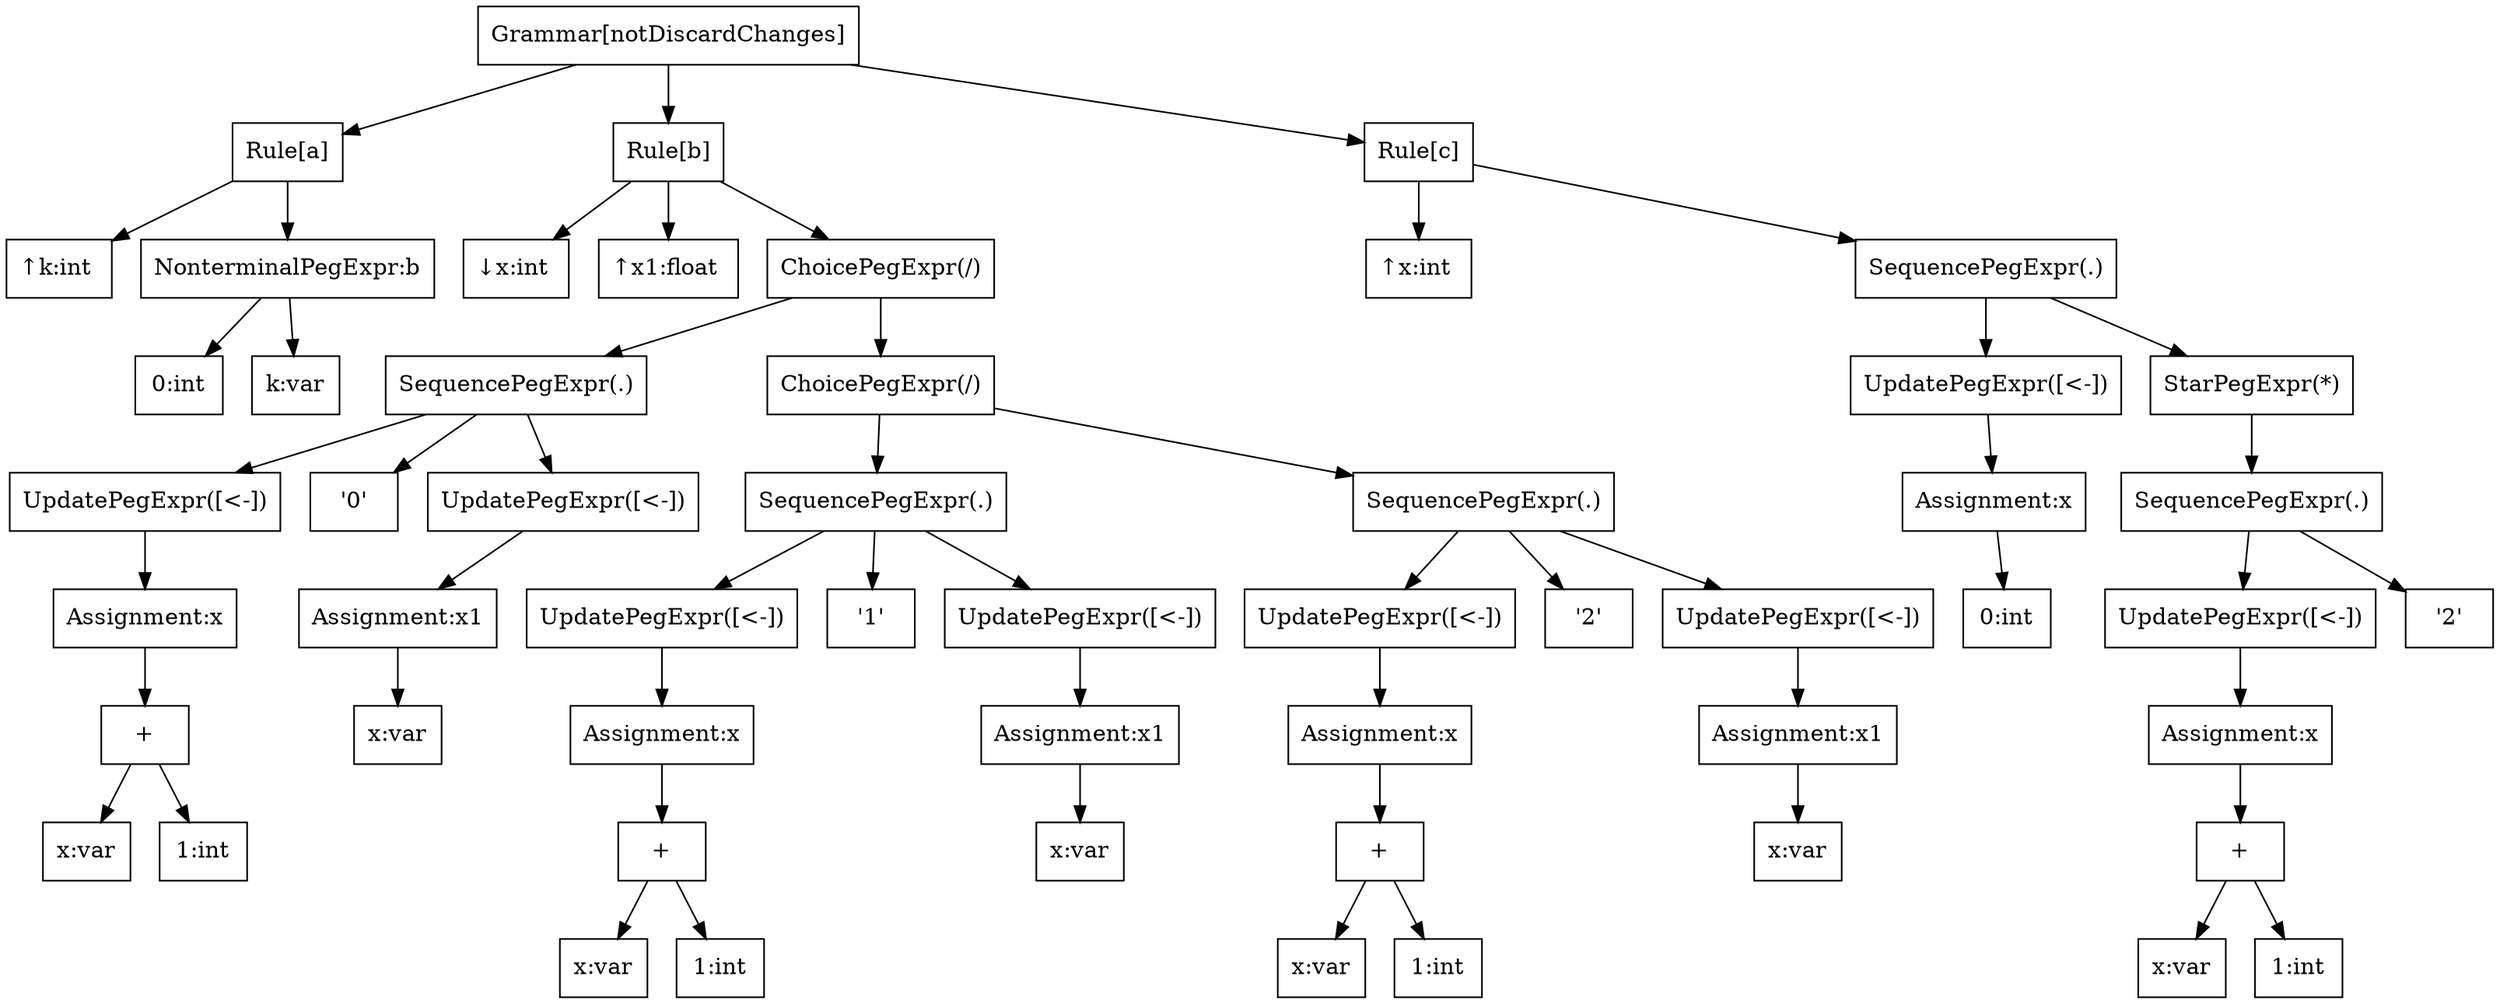 Digraph notDiscardChanges {
  node [shape="box"];
  grammar [label = "Grammar[notDiscardChanges]"];

  aRule [label = "Rule[a]"];
  grammar -> aRule;
  aRule_k [label = "↑k:int "];
  aRule -> aRule_k;
  p_expr_nonterminal0 [label = "NonterminalPegExpr:b"];
  aRule -> p_expr_nonterminal0;
  expr_int0 [label = "0:int"];
  p_expr_nonterminal0 -> expr_int0;
  expr_var1 [label = "k:var"];
  p_expr_nonterminal0 -> expr_var1;
  bRule [label = "Rule[b]"];
  grammar -> bRule;
  bRule_x [label = "↓x:int "];
  bRule -> bRule_x;
  bRule_x1 [label = "↑x1:float "];
  bRule -> bRule_x1;
  p_expr_choice1 [label = "ChoicePegExpr(/)"];
  bRule -> p_expr_choice1;
  p_expr_sequence2 [label = "SequencePegExpr(.)"];
  p_expr_choice1 -> p_expr_sequence2;
  p_expr_update3 [label = "UpdatePegExpr([<-])"];
  p_expr_sequence2 -> p_expr_update3;
  assignment0 [label = "Assignment:x"];
  p_expr_update3 -> assignment0;
  expr_binary2 [label = "+"];
  assignment0 -> expr_binary2;
  expr_var3 [label = "x:var"];
  expr_binary2 -> expr_var3;
  expr_int4 [label = "1:int"];
  expr_binary2 -> expr_int4;
  p_expr_literal4 [label = "'0'"];
  p_expr_sequence2 -> p_expr_literal4;
  p_expr_update5 [label = "UpdatePegExpr([<-])"];
  p_expr_sequence2 -> p_expr_update5;
  assignment1 [label = "Assignment:x1"];
  p_expr_update5 -> assignment1;
  expr_var5 [label = "x:var"];
  assignment1 -> expr_var5;
  p_expr_choice6 [label = "ChoicePegExpr(/)"];
  p_expr_choice1 -> p_expr_choice6;
  p_expr_sequence7 [label = "SequencePegExpr(.)"];
  p_expr_choice6 -> p_expr_sequence7;
  p_expr_update8 [label = "UpdatePegExpr([<-])"];
  p_expr_sequence7 -> p_expr_update8;
  assignment2 [label = "Assignment:x"];
  p_expr_update8 -> assignment2;
  expr_binary6 [label = "+"];
  assignment2 -> expr_binary6;
  expr_var7 [label = "x:var"];
  expr_binary6 -> expr_var7;
  expr_int8 [label = "1:int"];
  expr_binary6 -> expr_int8;
  p_expr_literal9 [label = "'1'"];
  p_expr_sequence7 -> p_expr_literal9;
  p_expr_update10 [label = "UpdatePegExpr([<-])"];
  p_expr_sequence7 -> p_expr_update10;
  assignment3 [label = "Assignment:x1"];
  p_expr_update10 -> assignment3;
  expr_var9 [label = "x:var"];
  assignment3 -> expr_var9;
  p_expr_sequence11 [label = "SequencePegExpr(.)"];
  p_expr_choice6 -> p_expr_sequence11;
  p_expr_update12 [label = "UpdatePegExpr([<-])"];
  p_expr_sequence11 -> p_expr_update12;
  assignment4 [label = "Assignment:x"];
  p_expr_update12 -> assignment4;
  expr_binary10 [label = "+"];
  assignment4 -> expr_binary10;
  expr_var11 [label = "x:var"];
  expr_binary10 -> expr_var11;
  expr_int12 [label = "1:int"];
  expr_binary10 -> expr_int12;
  p_expr_literal13 [label = "'2'"];
  p_expr_sequence11 -> p_expr_literal13;
  p_expr_update14 [label = "UpdatePegExpr([<-])"];
  p_expr_sequence11 -> p_expr_update14;
  assignment5 [label = "Assignment:x1"];
  p_expr_update14 -> assignment5;
  expr_var13 [label = "x:var"];
  assignment5 -> expr_var13;
  cRule [label = "Rule[c]"];
  grammar -> cRule;
  cRule_x [label = "↑x:int "];
  cRule -> cRule_x;
  p_expr_sequence15 [label = "SequencePegExpr(.)"];
  cRule -> p_expr_sequence15;
  p_expr_update16 [label = "UpdatePegExpr([<-])"];
  p_expr_sequence15 -> p_expr_update16;
  assignment6 [label = "Assignment:x"];
  p_expr_update16 -> assignment6;
  expr_int14 [label = "0:int"];
  assignment6 -> expr_int14;
  p_expr_star17 [label = "StarPegExpr(*)"];
  p_expr_sequence15 -> p_expr_star17;
  p_expr_sequence18 [label = "SequencePegExpr(.)"];
  p_expr_star17 -> p_expr_sequence18;
  p_expr_update19 [label = "UpdatePegExpr([<-])"];
  p_expr_sequence18 -> p_expr_update19;
  assignment7 [label = "Assignment:x"];
  p_expr_update19 -> assignment7;
  expr_binary15 [label = "+"];
  assignment7 -> expr_binary15;
  expr_var16 [label = "x:var"];
  expr_binary15 -> expr_var16;
  expr_int17 [label = "1:int"];
  expr_binary15 -> expr_int17;
  p_expr_literal20 [label = "'2'"];
  p_expr_sequence18 -> p_expr_literal20;
}